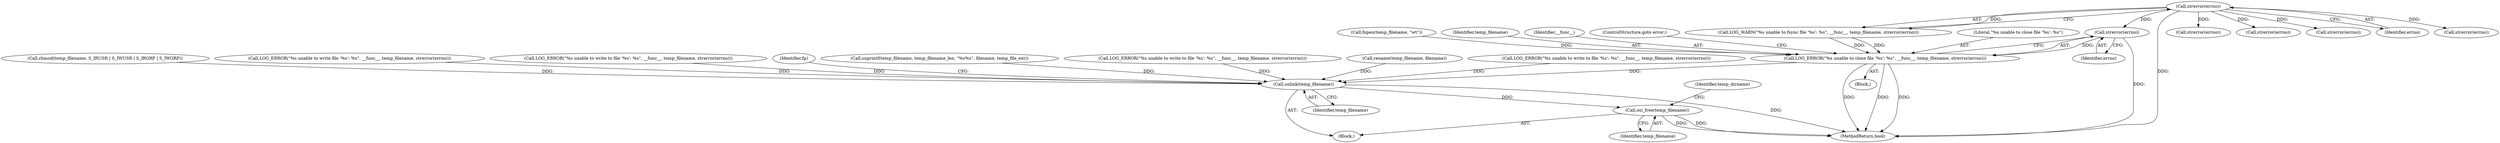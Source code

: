 digraph "0_Android_472271b153c5dc53c28beac55480a8d8434b2d5c_56@API" {
"1000359" [label="(Call,strerror(errno))"];
"1000347" [label="(Call,strerror(errno))"];
"1000355" [label="(Call,LOG_ERROR(\"%s unable to close file '%s': %s\", __func__, temp_filename, strerror(errno)))"];
"1000433" [label="(Call,unlink(temp_filename))"];
"1000446" [label="(Call,osi_free(temp_filename))"];
"1000361" [label="(ControlStructure,goto error;)"];
"1000433" [label="(Call,unlink(temp_filename))"];
"1000343" [label="(Call,LOG_WARN(\"%s unable to fsync file '%s': %s\", __func__, temp_filename, strerror(errno)))"];
"1000117" [label="(Block,)"];
"1000355" [label="(Call,LOG_ERROR(\"%s unable to close file '%s': %s\", __func__, temp_filename, strerror(errno)))"];
"1000359" [label="(Call,strerror(errno))"];
"1000163" [label="(Call,snprintf(temp_filename, temp_filename_len, \"%s%s\", filename, temp_file_ext))"];
"1000347" [label="(Call,strerror(errno))"];
"1000356" [label="(Literal,\"%s unable to close file '%s': %s\")"];
"1000447" [label="(Identifier,temp_filename)"];
"1000449" [label="(Identifier,temp_dirname)"];
"1000354" [label="(Block,)"];
"1000411" [label="(Call,strerror(errno))"];
"1000260" [label="(Call,LOG_ERROR(\"%s unable to write to file '%s': %s\", __func__, temp_filename, strerror(errno)))"];
"1000398" [label="(Call,strerror(errno))"];
"1000388" [label="(Call,rename(temp_filename, filename))"];
"1000434" [label="(Identifier,temp_filename)"];
"1000306" [label="(Call,LOG_ERROR(\"%s unable to write to file '%s': %s\", __func__, temp_filename, strerror(errno)))"];
"1000383" [label="(Call,strerror(errno))"];
"1000367" [label="(Call,chmod(temp_filename, S_IRUSR | S_IWUSR | S_IRGRP | S_IWGRP))"];
"1000217" [label="(Call,LOG_ERROR(\"%s unable to write file '%s': %s\", __func__, temp_filename, strerror(errno)))"];
"1000348" [label="(Identifier,errno)"];
"1000210" [label="(Call,fopen(temp_filename, \"wt\"))"];
"1000358" [label="(Identifier,temp_filename)"];
"1000360" [label="(Identifier,errno)"];
"1000423" [label="(Call,strerror(errno))"];
"1000329" [label="(Call,LOG_ERROR(\"%s unable to write to file '%s': %s\", __func__, temp_filename, strerror(errno)))"];
"1000357" [label="(Identifier,__func__)"];
"1000436" [label="(Identifier,fp)"];
"1000446" [label="(Call,osi_free(temp_filename))"];
"1000452" [label="(MethodReturn,bool)"];
"1000359" -> "1000355"  [label="AST: "];
"1000359" -> "1000360"  [label="CFG: "];
"1000360" -> "1000359"  [label="AST: "];
"1000355" -> "1000359"  [label="CFG: "];
"1000359" -> "1000452"  [label="DDG: "];
"1000359" -> "1000355"  [label="DDG: "];
"1000347" -> "1000359"  [label="DDG: "];
"1000347" -> "1000343"  [label="AST: "];
"1000347" -> "1000348"  [label="CFG: "];
"1000348" -> "1000347"  [label="AST: "];
"1000343" -> "1000347"  [label="CFG: "];
"1000347" -> "1000452"  [label="DDG: "];
"1000347" -> "1000343"  [label="DDG: "];
"1000347" -> "1000383"  [label="DDG: "];
"1000347" -> "1000398"  [label="DDG: "];
"1000347" -> "1000411"  [label="DDG: "];
"1000347" -> "1000423"  [label="DDG: "];
"1000355" -> "1000354"  [label="AST: "];
"1000356" -> "1000355"  [label="AST: "];
"1000357" -> "1000355"  [label="AST: "];
"1000358" -> "1000355"  [label="AST: "];
"1000361" -> "1000355"  [label="CFG: "];
"1000355" -> "1000452"  [label="DDG: "];
"1000355" -> "1000452"  [label="DDG: "];
"1000355" -> "1000452"  [label="DDG: "];
"1000343" -> "1000355"  [label="DDG: "];
"1000343" -> "1000355"  [label="DDG: "];
"1000210" -> "1000355"  [label="DDG: "];
"1000355" -> "1000433"  [label="DDG: "];
"1000433" -> "1000117"  [label="AST: "];
"1000433" -> "1000434"  [label="CFG: "];
"1000434" -> "1000433"  [label="AST: "];
"1000436" -> "1000433"  [label="CFG: "];
"1000433" -> "1000452"  [label="DDG: "];
"1000388" -> "1000433"  [label="DDG: "];
"1000367" -> "1000433"  [label="DDG: "];
"1000329" -> "1000433"  [label="DDG: "];
"1000260" -> "1000433"  [label="DDG: "];
"1000217" -> "1000433"  [label="DDG: "];
"1000163" -> "1000433"  [label="DDG: "];
"1000306" -> "1000433"  [label="DDG: "];
"1000433" -> "1000446"  [label="DDG: "];
"1000446" -> "1000117"  [label="AST: "];
"1000446" -> "1000447"  [label="CFG: "];
"1000447" -> "1000446"  [label="AST: "];
"1000449" -> "1000446"  [label="CFG: "];
"1000446" -> "1000452"  [label="DDG: "];
"1000446" -> "1000452"  [label="DDG: "];
}
